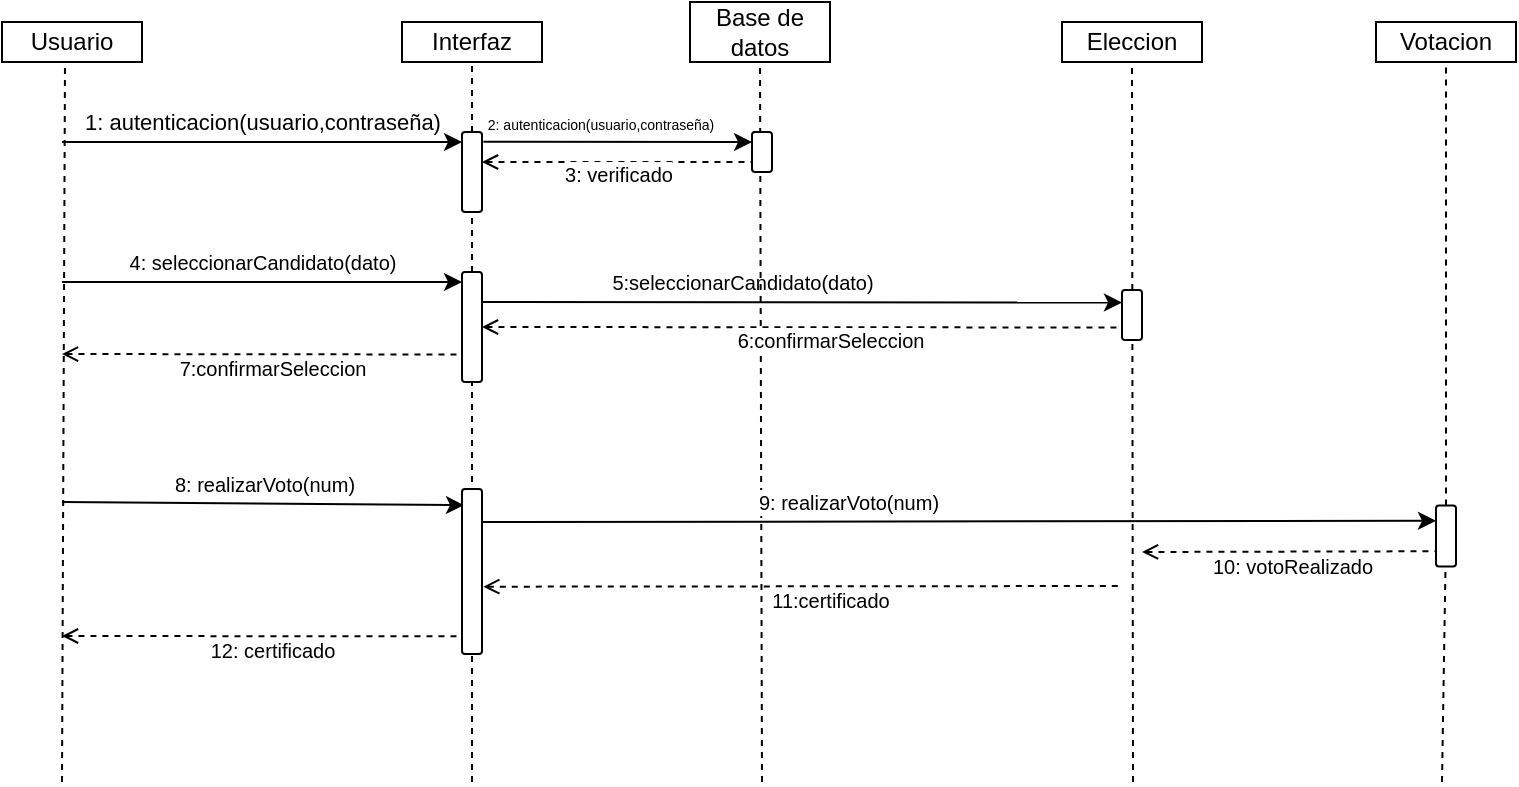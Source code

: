 <mxfile version="21.3.0" type="github">
  <diagram name="Página-1" id="lVVp2TQSh0Q2pHXrriCY">
    <mxGraphModel dx="400" dy="212" grid="1" gridSize="10" guides="1" tooltips="1" connect="1" arrows="1" fold="1" page="1" pageScale="1" pageWidth="827" pageHeight="1169" math="0" shadow="0">
      <root>
        <mxCell id="0" />
        <mxCell id="1" parent="0" />
        <mxCell id="K4RC7GFQoaODHSmfSlVZ-1" value="Usuario" style="rounded=0;whiteSpace=wrap;html=1;" vertex="1" parent="1">
          <mxGeometry x="70" y="60" width="70" height="20" as="geometry" />
        </mxCell>
        <mxCell id="K4RC7GFQoaODHSmfSlVZ-2" value="" style="endArrow=none;dashed=1;html=1;rounded=0;entryX=0.45;entryY=1;entryDx=0;entryDy=0;entryPerimeter=0;" edge="1" parent="1" target="K4RC7GFQoaODHSmfSlVZ-1">
          <mxGeometry width="50" height="50" relative="1" as="geometry">
            <mxPoint x="100" y="440" as="sourcePoint" />
            <mxPoint x="440" y="210" as="targetPoint" />
          </mxGeometry>
        </mxCell>
        <mxCell id="K4RC7GFQoaODHSmfSlVZ-3" value="Interfaz" style="rounded=0;whiteSpace=wrap;html=1;" vertex="1" parent="1">
          <mxGeometry x="270" y="60" width="70" height="20" as="geometry" />
        </mxCell>
        <mxCell id="K4RC7GFQoaODHSmfSlVZ-4" value="" style="endArrow=none;dashed=1;html=1;rounded=0;entryX=0.5;entryY=1;entryDx=0;entryDy=0;startSize=6;" edge="1" parent="1" source="K4RC7GFQoaODHSmfSlVZ-7" target="K4RC7GFQoaODHSmfSlVZ-3">
          <mxGeometry width="50" height="50" relative="1" as="geometry">
            <mxPoint x="305" y="440" as="sourcePoint" />
            <mxPoint x="274.5" y="90" as="targetPoint" />
          </mxGeometry>
        </mxCell>
        <mxCell id="K4RC7GFQoaODHSmfSlVZ-5" value="" style="endArrow=classic;html=1;rounded=0;" edge="1" parent="1">
          <mxGeometry width="50" height="50" relative="1" as="geometry">
            <mxPoint x="100" y="120" as="sourcePoint" />
            <mxPoint x="300" y="120" as="targetPoint" />
          </mxGeometry>
        </mxCell>
        <mxCell id="K4RC7GFQoaODHSmfSlVZ-6" value="1: autenticacion(usuario,contraseña)" style="edgeLabel;html=1;align=center;verticalAlign=middle;resizable=0;points=[];" vertex="1" connectable="0" parent="K4RC7GFQoaODHSmfSlVZ-5">
          <mxGeometry x="-0.4" y="1" relative="1" as="geometry">
            <mxPoint x="40" y="-9" as="offset" />
          </mxGeometry>
        </mxCell>
        <mxCell id="K4RC7GFQoaODHSmfSlVZ-11" value="" style="endArrow=none;dashed=1;html=1;rounded=0;entryX=0;entryY=0.5;entryDx=0;entryDy=0;startSize=6;" edge="1" parent="1" source="K4RC7GFQoaODHSmfSlVZ-24" target="K4RC7GFQoaODHSmfSlVZ-7">
          <mxGeometry width="50" height="50" relative="1" as="geometry">
            <mxPoint x="305" y="440" as="sourcePoint" />
            <mxPoint x="305" y="80" as="targetPoint" />
            <Array as="points" />
          </mxGeometry>
        </mxCell>
        <mxCell id="K4RC7GFQoaODHSmfSlVZ-7" value="" style="rounded=1;whiteSpace=wrap;html=1;rotation=90;" vertex="1" parent="1">
          <mxGeometry x="285" y="130" width="40" height="10" as="geometry" />
        </mxCell>
        <mxCell id="K4RC7GFQoaODHSmfSlVZ-13" value="Base de datos" style="rounded=0;whiteSpace=wrap;html=1;" vertex="1" parent="1">
          <mxGeometry x="414" y="50" width="70" height="30" as="geometry" />
        </mxCell>
        <mxCell id="K4RC7GFQoaODHSmfSlVZ-16" value="" style="endArrow=classic;html=1;rounded=0;exitX=0.121;exitY=-0.071;exitDx=0;exitDy=0;exitPerimeter=0;entryX=0.25;entryY=1;entryDx=0;entryDy=0;" edge="1" parent="1" source="K4RC7GFQoaODHSmfSlVZ-7" target="K4RC7GFQoaODHSmfSlVZ-15">
          <mxGeometry width="50" height="50" relative="1" as="geometry">
            <mxPoint x="250" y="120" as="sourcePoint" />
            <mxPoint x="440" y="120" as="targetPoint" />
          </mxGeometry>
        </mxCell>
        <mxCell id="K4RC7GFQoaODHSmfSlVZ-17" value="&lt;font style=&quot;font-size: 7px;&quot;&gt;2: autenticacion(usuario,contraseña)&lt;/font&gt;" style="edgeLabel;html=1;align=center;verticalAlign=middle;resizable=0;points=[];" vertex="1" connectable="0" parent="K4RC7GFQoaODHSmfSlVZ-16">
          <mxGeometry x="-0.4" y="1" relative="1" as="geometry">
            <mxPoint x="18" y="-9" as="offset" />
          </mxGeometry>
        </mxCell>
        <mxCell id="K4RC7GFQoaODHSmfSlVZ-18" value="" style="endArrow=none;dashed=1;html=1;rounded=0;entryX=0.75;entryY=1;entryDx=0;entryDy=0;exitX=0.375;exitY=0;exitDx=0;exitDy=0;startArrow=open;startFill=0;exitPerimeter=0;" edge="1" parent="1" source="K4RC7GFQoaODHSmfSlVZ-7" target="K4RC7GFQoaODHSmfSlVZ-15">
          <mxGeometry width="50" height="50" relative="1" as="geometry">
            <mxPoint x="260" y="180" as="sourcePoint" />
            <mxPoint x="310" y="130" as="targetPoint" />
          </mxGeometry>
        </mxCell>
        <mxCell id="K4RC7GFQoaODHSmfSlVZ-19" value="&lt;font style=&quot;font-size: 10px;&quot;&gt;3: verificado&lt;/font&gt;" style="edgeLabel;html=1;align=center;verticalAlign=middle;resizable=0;points=[];" vertex="1" connectable="0" parent="K4RC7GFQoaODHSmfSlVZ-18">
          <mxGeometry x="0.14" y="-2" relative="1" as="geometry">
            <mxPoint x="-9" y="4" as="offset" />
          </mxGeometry>
        </mxCell>
        <mxCell id="K4RC7GFQoaODHSmfSlVZ-20" value="Eleccion" style="rounded=0;whiteSpace=wrap;html=1;" vertex="1" parent="1">
          <mxGeometry x="600" y="60" width="70" height="20" as="geometry" />
        </mxCell>
        <mxCell id="K4RC7GFQoaODHSmfSlVZ-21" value="" style="endArrow=none;dashed=1;html=1;rounded=0;entryX=0.5;entryY=1;entryDx=0;entryDy=0;startSize=6;" edge="1" parent="1" target="K4RC7GFQoaODHSmfSlVZ-20">
          <mxGeometry width="50" height="50" relative="1" as="geometry">
            <mxPoint x="635.5" y="440" as="sourcePoint" />
            <mxPoint x="634.5" y="80" as="targetPoint" />
            <Array as="points" />
          </mxGeometry>
        </mxCell>
        <mxCell id="K4RC7GFQoaODHSmfSlVZ-22" value="" style="endArrow=classic;html=1;rounded=0;" edge="1" parent="1">
          <mxGeometry width="50" height="50" relative="1" as="geometry">
            <mxPoint x="100" y="190" as="sourcePoint" />
            <mxPoint x="300" y="190" as="targetPoint" />
          </mxGeometry>
        </mxCell>
        <mxCell id="K4RC7GFQoaODHSmfSlVZ-23" value="&lt;font style=&quot;font-size: 10px;&quot;&gt;4: seleccionarCandidato(dato)&lt;/font&gt;" style="edgeLabel;html=1;align=center;verticalAlign=middle;resizable=0;points=[];" vertex="1" connectable="0" parent="K4RC7GFQoaODHSmfSlVZ-22">
          <mxGeometry x="-0.4" y="1" relative="1" as="geometry">
            <mxPoint x="40" y="-9" as="offset" />
          </mxGeometry>
        </mxCell>
        <mxCell id="K4RC7GFQoaODHSmfSlVZ-25" value="" style="endArrow=none;dashed=1;html=1;rounded=0;entryX=0;entryY=0.5;entryDx=0;entryDy=0;startSize=6;" edge="1" parent="1" target="K4RC7GFQoaODHSmfSlVZ-24">
          <mxGeometry width="50" height="50" relative="1" as="geometry">
            <mxPoint x="305" y="440" as="sourcePoint" />
            <mxPoint x="305" y="115" as="targetPoint" />
            <Array as="points" />
          </mxGeometry>
        </mxCell>
        <mxCell id="K4RC7GFQoaODHSmfSlVZ-24" value="" style="rounded=1;whiteSpace=wrap;html=1;rotation=90;" vertex="1" parent="1">
          <mxGeometry x="277.5" y="207.5" width="55" height="10" as="geometry" />
        </mxCell>
        <mxCell id="K4RC7GFQoaODHSmfSlVZ-26" value="" style="endArrow=classic;html=1;rounded=0;exitX=0.121;exitY=-0.071;exitDx=0;exitDy=0;exitPerimeter=0;entryX=0.25;entryY=1;entryDx=0;entryDy=0;" edge="1" parent="1" target="K4RC7GFQoaODHSmfSlVZ-32">
          <mxGeometry width="50" height="50" relative="1" as="geometry">
            <mxPoint x="310" y="200" as="sourcePoint" />
            <mxPoint x="630" y="200" as="targetPoint" />
          </mxGeometry>
        </mxCell>
        <mxCell id="K4RC7GFQoaODHSmfSlVZ-27" value="&lt;font style=&quot;font-size: 10px;&quot;&gt;5:seleccionarCandidato(dato)&lt;/font&gt;" style="edgeLabel;html=1;align=center;verticalAlign=middle;resizable=0;points=[];" vertex="1" connectable="0" parent="K4RC7GFQoaODHSmfSlVZ-26">
          <mxGeometry x="-0.4" y="1" relative="1" as="geometry">
            <mxPoint x="34" y="-9" as="offset" />
          </mxGeometry>
        </mxCell>
        <mxCell id="K4RC7GFQoaODHSmfSlVZ-31" value="" style="endArrow=none;dashed=1;html=1;rounded=0;startSize=6;entryX=0.5;entryY=1;entryDx=0;entryDy=0;" edge="1" parent="1" target="K4RC7GFQoaODHSmfSlVZ-13">
          <mxGeometry width="50" height="50" relative="1" as="geometry">
            <mxPoint x="450" y="440" as="sourcePoint" />
            <mxPoint x="450" y="213" as="targetPoint" />
            <Array as="points" />
          </mxGeometry>
        </mxCell>
        <mxCell id="K4RC7GFQoaODHSmfSlVZ-15" value="" style="rounded=1;whiteSpace=wrap;html=1;rotation=90;" vertex="1" parent="1">
          <mxGeometry x="440" y="120" width="20" height="10" as="geometry" />
        </mxCell>
        <mxCell id="K4RC7GFQoaODHSmfSlVZ-32" value="" style="rounded=1;whiteSpace=wrap;html=1;rotation=90;" vertex="1" parent="1">
          <mxGeometry x="622.5" y="201.5" width="25" height="10" as="geometry" />
        </mxCell>
        <mxCell id="K4RC7GFQoaODHSmfSlVZ-33" value="" style="endArrow=none;dashed=1;html=1;rounded=0;entryX=0.75;entryY=1;entryDx=0;entryDy=0;exitX=0.5;exitY=0;exitDx=0;exitDy=0;startArrow=open;startFill=0;" edge="1" parent="1" source="K4RC7GFQoaODHSmfSlVZ-24" target="K4RC7GFQoaODHSmfSlVZ-32">
          <mxGeometry width="50" height="50" relative="1" as="geometry">
            <mxPoint x="490" y="209" as="sourcePoint" />
            <mxPoint x="625" y="209" as="targetPoint" />
          </mxGeometry>
        </mxCell>
        <mxCell id="K4RC7GFQoaODHSmfSlVZ-34" value="&lt;font style=&quot;font-size: 10px;&quot;&gt;6:confirmarSeleccion&lt;/font&gt;" style="edgeLabel;html=1;align=center;verticalAlign=middle;resizable=0;points=[];" vertex="1" connectable="0" parent="K4RC7GFQoaODHSmfSlVZ-33">
          <mxGeometry x="0.14" y="-2" relative="1" as="geometry">
            <mxPoint x="-9" y="4" as="offset" />
          </mxGeometry>
        </mxCell>
        <mxCell id="K4RC7GFQoaODHSmfSlVZ-35" value="" style="endArrow=none;dashed=1;html=1;rounded=0;entryX=0.75;entryY=1;entryDx=0;entryDy=0;startArrow=open;startFill=0;" edge="1" parent="1" target="K4RC7GFQoaODHSmfSlVZ-24">
          <mxGeometry width="50" height="50" relative="1" as="geometry">
            <mxPoint x="100" y="226" as="sourcePoint" />
            <mxPoint x="290" y="230" as="targetPoint" />
          </mxGeometry>
        </mxCell>
        <mxCell id="K4RC7GFQoaODHSmfSlVZ-36" value="&lt;font style=&quot;font-size: 10px;&quot;&gt;7:confirmarSeleccion&lt;/font&gt;" style="edgeLabel;html=1;align=center;verticalAlign=middle;resizable=0;points=[];" vertex="1" connectable="0" parent="K4RC7GFQoaODHSmfSlVZ-35">
          <mxGeometry x="0.14" y="-3" relative="1" as="geometry">
            <mxPoint x="-9" y="4" as="offset" />
          </mxGeometry>
        </mxCell>
        <mxCell id="K4RC7GFQoaODHSmfSlVZ-37" value="" style="endArrow=classic;html=1;rounded=0;entryX=0.098;entryY=0.9;entryDx=0;entryDy=0;entryPerimeter=0;" edge="1" parent="1" target="K4RC7GFQoaODHSmfSlVZ-40">
          <mxGeometry width="50" height="50" relative="1" as="geometry">
            <mxPoint x="100" y="300" as="sourcePoint" />
            <mxPoint x="290" y="301" as="targetPoint" />
          </mxGeometry>
        </mxCell>
        <mxCell id="K4RC7GFQoaODHSmfSlVZ-38" value="&lt;font style=&quot;font-size: 10px;&quot;&gt;8: realizarVoto(num)&lt;/font&gt;" style="edgeLabel;html=1;align=center;verticalAlign=middle;resizable=0;points=[];" vertex="1" connectable="0" parent="K4RC7GFQoaODHSmfSlVZ-37">
          <mxGeometry x="-0.4" y="1" relative="1" as="geometry">
            <mxPoint x="40" y="-9" as="offset" />
          </mxGeometry>
        </mxCell>
        <mxCell id="K4RC7GFQoaODHSmfSlVZ-40" value="" style="rounded=1;whiteSpace=wrap;html=1;rotation=90;" vertex="1" parent="1">
          <mxGeometry x="263.75" y="329.75" width="82.5" height="10" as="geometry" />
        </mxCell>
        <mxCell id="K4RC7GFQoaODHSmfSlVZ-41" value="Votacion" style="rounded=0;whiteSpace=wrap;html=1;" vertex="1" parent="1">
          <mxGeometry x="757" y="60" width="70" height="20" as="geometry" />
        </mxCell>
        <mxCell id="K4RC7GFQoaODHSmfSlVZ-42" value="" style="endArrow=none;dashed=1;html=1;rounded=0;startSize=6;" edge="1" parent="1" source="K4RC7GFQoaODHSmfSlVZ-45" target="K4RC7GFQoaODHSmfSlVZ-41">
          <mxGeometry width="50" height="50" relative="1" as="geometry">
            <mxPoint x="790" y="440" as="sourcePoint" />
            <mxPoint x="645" y="90" as="targetPoint" />
            <Array as="points" />
          </mxGeometry>
        </mxCell>
        <mxCell id="K4RC7GFQoaODHSmfSlVZ-43" value="" style="endArrow=classic;html=1;rounded=0;exitX=0.2;exitY=0;exitDx=0;exitDy=0;entryX=0.25;entryY=1;entryDx=0;entryDy=0;exitPerimeter=0;" edge="1" parent="1" source="K4RC7GFQoaODHSmfSlVZ-40" target="K4RC7GFQoaODHSmfSlVZ-45">
          <mxGeometry width="50" height="50" relative="1" as="geometry">
            <mxPoint x="313" y="310" as="sourcePoint" />
            <mxPoint x="770" y="310" as="targetPoint" />
          </mxGeometry>
        </mxCell>
        <mxCell id="K4RC7GFQoaODHSmfSlVZ-44" value="&lt;font style=&quot;font-size: 10px;&quot;&gt;9: realizarVoto(num)&lt;/font&gt;" style="edgeLabel;html=1;align=center;verticalAlign=middle;resizable=0;points=[];" vertex="1" connectable="0" parent="K4RC7GFQoaODHSmfSlVZ-43">
          <mxGeometry x="-0.4" y="1" relative="1" as="geometry">
            <mxPoint x="40" y="-9" as="offset" />
          </mxGeometry>
        </mxCell>
        <mxCell id="K4RC7GFQoaODHSmfSlVZ-46" value="" style="endArrow=none;dashed=1;html=1;rounded=0;startSize=6;" edge="1" parent="1" target="K4RC7GFQoaODHSmfSlVZ-45">
          <mxGeometry width="50" height="50" relative="1" as="geometry">
            <mxPoint x="790" y="440" as="sourcePoint" />
            <mxPoint x="792" y="80" as="targetPoint" />
            <Array as="points" />
          </mxGeometry>
        </mxCell>
        <mxCell id="K4RC7GFQoaODHSmfSlVZ-45" value="" style="rounded=1;whiteSpace=wrap;html=1;rotation=90;" vertex="1" parent="1">
          <mxGeometry x="776.75" y="312" width="30.5" height="10" as="geometry" />
        </mxCell>
        <mxCell id="K4RC7GFQoaODHSmfSlVZ-48" value="" style="endArrow=none;dashed=1;html=1;rounded=0;entryX=0.75;entryY=1;entryDx=0;entryDy=0;startArrow=open;startFill=0;" edge="1" parent="1" target="K4RC7GFQoaODHSmfSlVZ-45">
          <mxGeometry width="50" height="50" relative="1" as="geometry">
            <mxPoint x="640" y="325" as="sourcePoint" />
            <mxPoint x="640" y="223" as="targetPoint" />
          </mxGeometry>
        </mxCell>
        <mxCell id="K4RC7GFQoaODHSmfSlVZ-49" value="&lt;font style=&quot;font-size: 10px;&quot;&gt;10: votoRealizado&lt;/font&gt;" style="edgeLabel;html=1;align=center;verticalAlign=middle;resizable=0;points=[];" vertex="1" connectable="0" parent="K4RC7GFQoaODHSmfSlVZ-48">
          <mxGeometry x="0.14" y="-2" relative="1" as="geometry">
            <mxPoint x="-9" y="5" as="offset" />
          </mxGeometry>
        </mxCell>
        <mxCell id="K4RC7GFQoaODHSmfSlVZ-50" value="" style="endArrow=none;dashed=1;html=1;rounded=0;startArrow=open;startFill=0;exitX=0.592;exitY=-0.066;exitDx=0;exitDy=0;exitPerimeter=0;" edge="1" parent="1" source="K4RC7GFQoaODHSmfSlVZ-40">
          <mxGeometry width="50" height="50" relative="1" as="geometry">
            <mxPoint x="325" y="340" as="sourcePoint" />
            <mxPoint x="630" y="342" as="targetPoint" />
          </mxGeometry>
        </mxCell>
        <mxCell id="K4RC7GFQoaODHSmfSlVZ-51" value="&lt;span style=&quot;font-size: 10px;&quot;&gt;11:certificado&lt;/span&gt;" style="edgeLabel;html=1;align=center;verticalAlign=middle;resizable=0;points=[];" vertex="1" connectable="0" parent="K4RC7GFQoaODHSmfSlVZ-50">
          <mxGeometry x="0.14" y="-2" relative="1" as="geometry">
            <mxPoint x="-9" y="5" as="offset" />
          </mxGeometry>
        </mxCell>
        <mxCell id="K4RC7GFQoaODHSmfSlVZ-52" value="" style="endArrow=none;dashed=1;html=1;rounded=0;entryX=0.893;entryY=0.969;entryDx=0;entryDy=0;startArrow=open;startFill=0;entryPerimeter=0;" edge="1" parent="1" target="K4RC7GFQoaODHSmfSlVZ-40">
          <mxGeometry width="50" height="50" relative="1" as="geometry">
            <mxPoint x="100" y="367" as="sourcePoint" />
            <mxPoint x="285" y="350" as="targetPoint" />
          </mxGeometry>
        </mxCell>
        <mxCell id="K4RC7GFQoaODHSmfSlVZ-53" value="&lt;font style=&quot;font-size: 10px;&quot;&gt;12: certificado&lt;/font&gt;" style="edgeLabel;html=1;align=center;verticalAlign=middle;resizable=0;points=[];" vertex="1" connectable="0" parent="K4RC7GFQoaODHSmfSlVZ-52">
          <mxGeometry x="0.14" y="-2" relative="1" as="geometry">
            <mxPoint x="-9" y="5" as="offset" />
          </mxGeometry>
        </mxCell>
      </root>
    </mxGraphModel>
  </diagram>
</mxfile>
